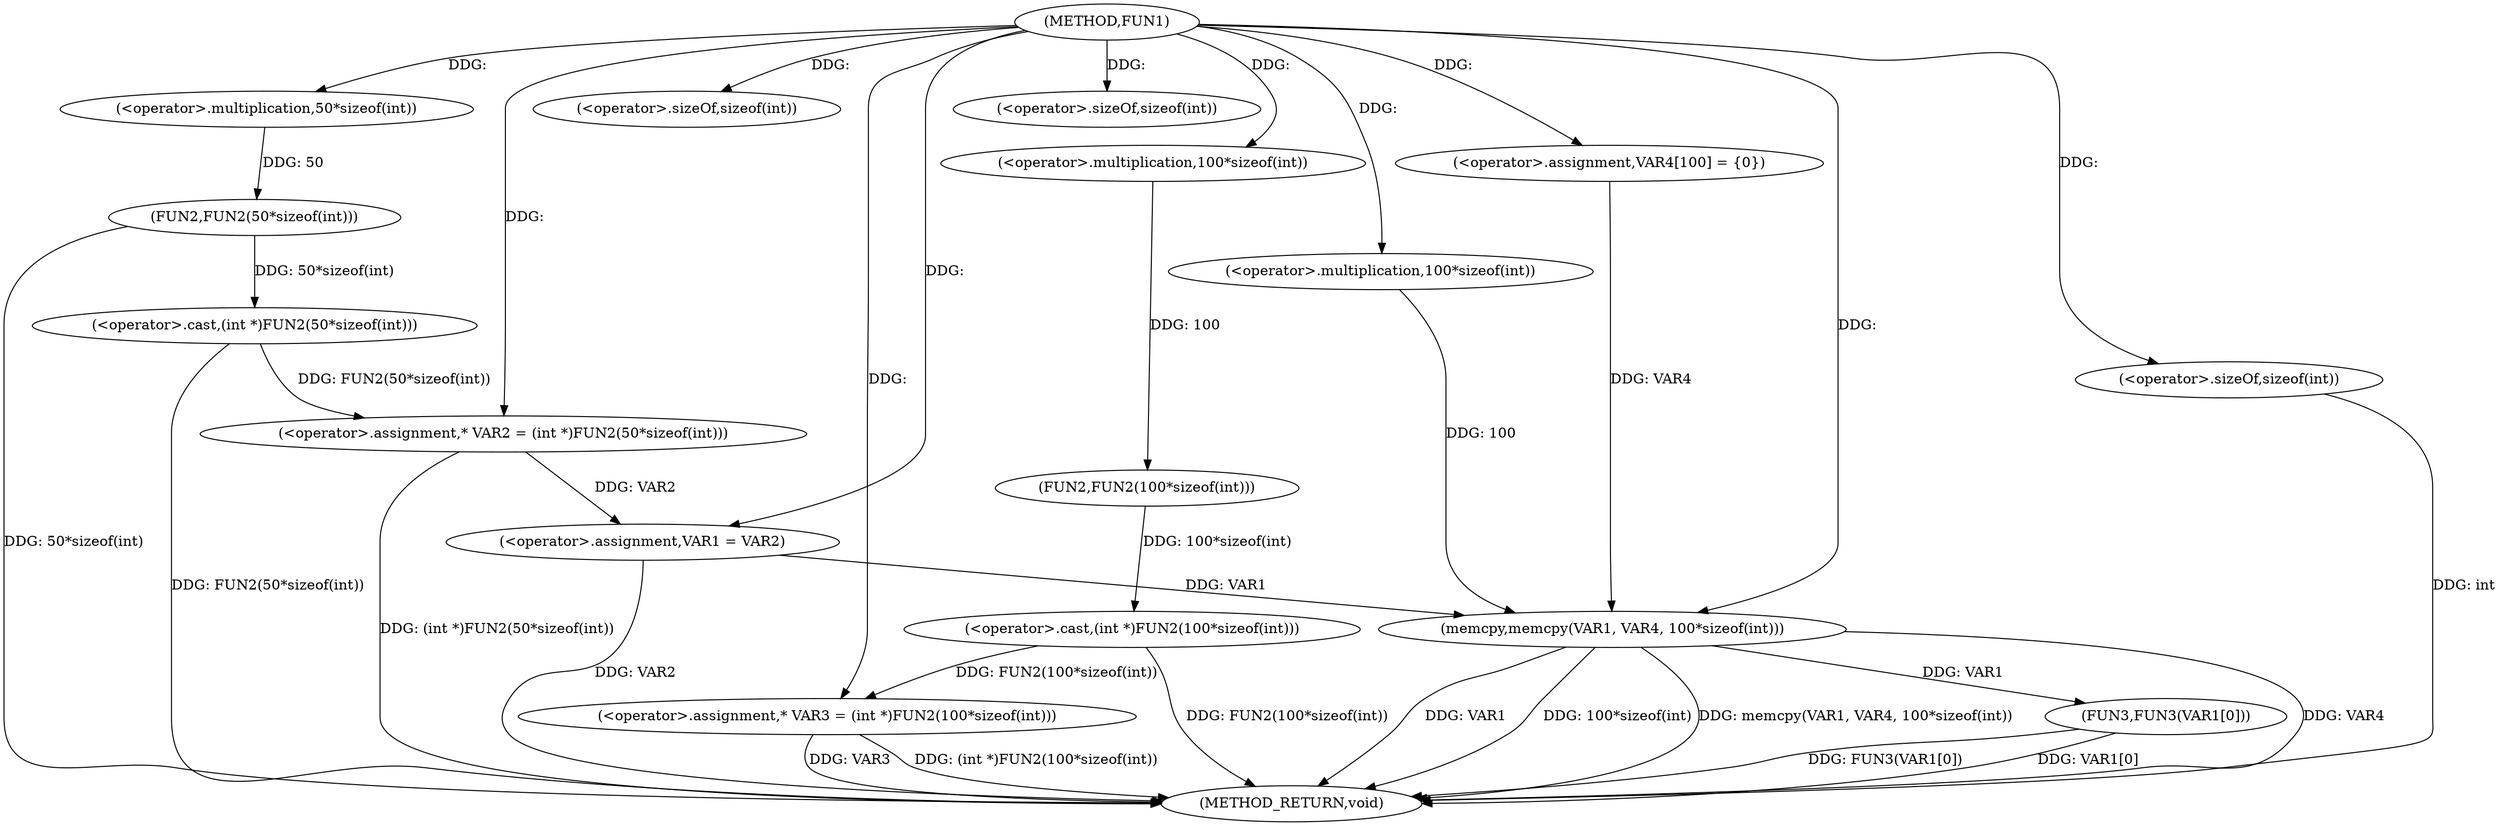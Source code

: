 digraph FUN1 {  
"1000100" [label = "(METHOD,FUN1)" ]
"1000143" [label = "(METHOD_RETURN,void)" ]
"1000104" [label = "(<operator>.assignment,* VAR2 = (int *)FUN2(50*sizeof(int)))" ]
"1000106" [label = "(<operator>.cast,(int *)FUN2(50*sizeof(int)))" ]
"1000108" [label = "(FUN2,FUN2(50*sizeof(int)))" ]
"1000109" [label = "(<operator>.multiplication,50*sizeof(int))" ]
"1000111" [label = "(<operator>.sizeOf,sizeof(int))" ]
"1000114" [label = "(<operator>.assignment,* VAR3 = (int *)FUN2(100*sizeof(int)))" ]
"1000116" [label = "(<operator>.cast,(int *)FUN2(100*sizeof(int)))" ]
"1000118" [label = "(FUN2,FUN2(100*sizeof(int)))" ]
"1000119" [label = "(<operator>.multiplication,100*sizeof(int))" ]
"1000121" [label = "(<operator>.sizeOf,sizeof(int))" ]
"1000125" [label = "(<operator>.assignment,VAR1 = VAR2)" ]
"1000130" [label = "(<operator>.assignment,VAR4[100] = {0})" ]
"1000132" [label = "(memcpy,memcpy(VAR1, VAR4, 100*sizeof(int)))" ]
"1000135" [label = "(<operator>.multiplication,100*sizeof(int))" ]
"1000137" [label = "(<operator>.sizeOf,sizeof(int))" ]
"1000139" [label = "(FUN3,FUN3(VAR1[0]))" ]
  "1000106" -> "1000143"  [ label = "DDG: FUN2(50*sizeof(int))"] 
  "1000139" -> "1000143"  [ label = "DDG: VAR1[0]"] 
  "1000132" -> "1000143"  [ label = "DDG: VAR4"] 
  "1000114" -> "1000143"  [ label = "DDG: VAR3"] 
  "1000125" -> "1000143"  [ label = "DDG: VAR2"] 
  "1000116" -> "1000143"  [ label = "DDG: FUN2(100*sizeof(int))"] 
  "1000132" -> "1000143"  [ label = "DDG: VAR1"] 
  "1000132" -> "1000143"  [ label = "DDG: 100*sizeof(int)"] 
  "1000137" -> "1000143"  [ label = "DDG: int"] 
  "1000114" -> "1000143"  [ label = "DDG: (int *)FUN2(100*sizeof(int))"] 
  "1000132" -> "1000143"  [ label = "DDG: memcpy(VAR1, VAR4, 100*sizeof(int))"] 
  "1000139" -> "1000143"  [ label = "DDG: FUN3(VAR1[0])"] 
  "1000104" -> "1000143"  [ label = "DDG: (int *)FUN2(50*sizeof(int))"] 
  "1000108" -> "1000143"  [ label = "DDG: 50*sizeof(int)"] 
  "1000106" -> "1000104"  [ label = "DDG: FUN2(50*sizeof(int))"] 
  "1000100" -> "1000104"  [ label = "DDG: "] 
  "1000108" -> "1000106"  [ label = "DDG: 50*sizeof(int)"] 
  "1000109" -> "1000108"  [ label = "DDG: 50"] 
  "1000100" -> "1000109"  [ label = "DDG: "] 
  "1000100" -> "1000111"  [ label = "DDG: "] 
  "1000116" -> "1000114"  [ label = "DDG: FUN2(100*sizeof(int))"] 
  "1000100" -> "1000114"  [ label = "DDG: "] 
  "1000118" -> "1000116"  [ label = "DDG: 100*sizeof(int)"] 
  "1000119" -> "1000118"  [ label = "DDG: 100"] 
  "1000100" -> "1000119"  [ label = "DDG: "] 
  "1000100" -> "1000121"  [ label = "DDG: "] 
  "1000104" -> "1000125"  [ label = "DDG: VAR2"] 
  "1000100" -> "1000125"  [ label = "DDG: "] 
  "1000100" -> "1000130"  [ label = "DDG: "] 
  "1000125" -> "1000132"  [ label = "DDG: VAR1"] 
  "1000100" -> "1000132"  [ label = "DDG: "] 
  "1000130" -> "1000132"  [ label = "DDG: VAR4"] 
  "1000135" -> "1000132"  [ label = "DDG: 100"] 
  "1000100" -> "1000135"  [ label = "DDG: "] 
  "1000100" -> "1000137"  [ label = "DDG: "] 
  "1000132" -> "1000139"  [ label = "DDG: VAR1"] 
}
